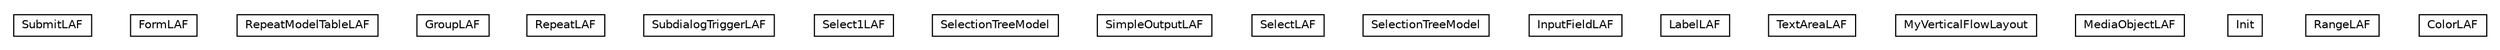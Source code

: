 #!/usr/local/bin/dot
#
# Class diagram 
# Generated by UMLGraph version R5_6-24-gf6e263 (http://www.umlgraph.org/)
#

digraph G {
	edge [fontname="Helvetica",fontsize=10,labelfontname="Helvetica",labelfontsize=10];
	node [fontname="Helvetica",fontsize=10,shape=plaintext];
	nodesep=0.25;
	ranksep=0.5;
	// org.universAAL.ui.handler.gui.swing.classic.SubmitLAF
	c8246 [label=<<table title="org.universAAL.ui.handler.gui.swing.classic.SubmitLAF" border="0" cellborder="1" cellspacing="0" cellpadding="2" port="p" href="./SubmitLAF.html">
		<tr><td><table border="0" cellspacing="0" cellpadding="1">
<tr><td align="center" balign="center"> SubmitLAF </td></tr>
		</table></td></tr>
		</table>>, URL="./SubmitLAF.html", fontname="Helvetica", fontcolor="black", fontsize=10.0];
	// org.universAAL.ui.handler.gui.swing.classic.FormLAF
	c8247 [label=<<table title="org.universAAL.ui.handler.gui.swing.classic.FormLAF" border="0" cellborder="1" cellspacing="0" cellpadding="2" port="p" href="./FormLAF.html">
		<tr><td><table border="0" cellspacing="0" cellpadding="1">
<tr><td align="center" balign="center"> FormLAF </td></tr>
		</table></td></tr>
		</table>>, URL="./FormLAF.html", fontname="Helvetica", fontcolor="black", fontsize=10.0];
	// org.universAAL.ui.handler.gui.swing.classic.RepeatModelTableLAF
	c8248 [label=<<table title="org.universAAL.ui.handler.gui.swing.classic.RepeatModelTableLAF" border="0" cellborder="1" cellspacing="0" cellpadding="2" port="p" href="./RepeatModelTableLAF.html">
		<tr><td><table border="0" cellspacing="0" cellpadding="1">
<tr><td align="center" balign="center"> RepeatModelTableLAF </td></tr>
		</table></td></tr>
		</table>>, URL="./RepeatModelTableLAF.html", fontname="Helvetica", fontcolor="black", fontsize=10.0];
	// org.universAAL.ui.handler.gui.swing.classic.GroupLAF
	c8249 [label=<<table title="org.universAAL.ui.handler.gui.swing.classic.GroupLAF" border="0" cellborder="1" cellspacing="0" cellpadding="2" port="p" href="./GroupLAF.html">
		<tr><td><table border="0" cellspacing="0" cellpadding="1">
<tr><td align="center" balign="center"> GroupLAF </td></tr>
		</table></td></tr>
		</table>>, URL="./GroupLAF.html", fontname="Helvetica", fontcolor="black", fontsize=10.0];
	// org.universAAL.ui.handler.gui.swing.classic.RepeatLAF
	c8250 [label=<<table title="org.universAAL.ui.handler.gui.swing.classic.RepeatLAF" border="0" cellborder="1" cellspacing="0" cellpadding="2" port="p" href="./RepeatLAF.html">
		<tr><td><table border="0" cellspacing="0" cellpadding="1">
<tr><td align="center" balign="center"> RepeatLAF </td></tr>
		</table></td></tr>
		</table>>, URL="./RepeatLAF.html", fontname="Helvetica", fontcolor="black", fontsize=10.0];
	// org.universAAL.ui.handler.gui.swing.classic.SubdialogTriggerLAF
	c8251 [label=<<table title="org.universAAL.ui.handler.gui.swing.classic.SubdialogTriggerLAF" border="0" cellborder="1" cellspacing="0" cellpadding="2" port="p" href="./SubdialogTriggerLAF.html">
		<tr><td><table border="0" cellspacing="0" cellpadding="1">
<tr><td align="center" balign="center"> SubdialogTriggerLAF </td></tr>
		</table></td></tr>
		</table>>, URL="./SubdialogTriggerLAF.html", fontname="Helvetica", fontcolor="black", fontsize=10.0];
	// org.universAAL.ui.handler.gui.swing.classic.Select1LAF
	c8252 [label=<<table title="org.universAAL.ui.handler.gui.swing.classic.Select1LAF" border="0" cellborder="1" cellspacing="0" cellpadding="2" port="p" href="./Select1LAF.html">
		<tr><td><table border="0" cellspacing="0" cellpadding="1">
<tr><td align="center" balign="center"> Select1LAF </td></tr>
		</table></td></tr>
		</table>>, URL="./Select1LAF.html", fontname="Helvetica", fontcolor="black", fontsize=10.0];
	// org.universAAL.ui.handler.gui.swing.classic.Select1LAF.SelectionTreeModel
	c8253 [label=<<table title="org.universAAL.ui.handler.gui.swing.classic.Select1LAF.SelectionTreeModel" border="0" cellborder="1" cellspacing="0" cellpadding="2" port="p" href="./Select1LAF.SelectionTreeModel.html">
		<tr><td><table border="0" cellspacing="0" cellpadding="1">
<tr><td align="center" balign="center"> SelectionTreeModel </td></tr>
		</table></td></tr>
		</table>>, URL="./Select1LAF.SelectionTreeModel.html", fontname="Helvetica", fontcolor="black", fontsize=10.0];
	// org.universAAL.ui.handler.gui.swing.classic.SimpleOutputLAF
	c8254 [label=<<table title="org.universAAL.ui.handler.gui.swing.classic.SimpleOutputLAF" border="0" cellborder="1" cellspacing="0" cellpadding="2" port="p" href="./SimpleOutputLAF.html">
		<tr><td><table border="0" cellspacing="0" cellpadding="1">
<tr><td align="center" balign="center"> SimpleOutputLAF </td></tr>
		</table></td></tr>
		</table>>, URL="./SimpleOutputLAF.html", fontname="Helvetica", fontcolor="black", fontsize=10.0];
	// org.universAAL.ui.handler.gui.swing.classic.SelectLAF
	c8255 [label=<<table title="org.universAAL.ui.handler.gui.swing.classic.SelectLAF" border="0" cellborder="1" cellspacing="0" cellpadding="2" port="p" href="./SelectLAF.html">
		<tr><td><table border="0" cellspacing="0" cellpadding="1">
<tr><td align="center" balign="center"> SelectLAF </td></tr>
		</table></td></tr>
		</table>>, URL="./SelectLAF.html", fontname="Helvetica", fontcolor="black", fontsize=10.0];
	// org.universAAL.ui.handler.gui.swing.classic.SelectLAF.SelectionTreeModel
	c8256 [label=<<table title="org.universAAL.ui.handler.gui.swing.classic.SelectLAF.SelectionTreeModel" border="0" cellborder="1" cellspacing="0" cellpadding="2" port="p" href="./SelectLAF.SelectionTreeModel.html">
		<tr><td><table border="0" cellspacing="0" cellpadding="1">
<tr><td align="center" balign="center"> SelectionTreeModel </td></tr>
		</table></td></tr>
		</table>>, URL="./SelectLAF.SelectionTreeModel.html", fontname="Helvetica", fontcolor="black", fontsize=10.0];
	// org.universAAL.ui.handler.gui.swing.classic.InputFieldLAF
	c8257 [label=<<table title="org.universAAL.ui.handler.gui.swing.classic.InputFieldLAF" border="0" cellborder="1" cellspacing="0" cellpadding="2" port="p" href="./InputFieldLAF.html">
		<tr><td><table border="0" cellspacing="0" cellpadding="1">
<tr><td align="center" balign="center"> InputFieldLAF </td></tr>
		</table></td></tr>
		</table>>, URL="./InputFieldLAF.html", fontname="Helvetica", fontcolor="black", fontsize=10.0];
	// org.universAAL.ui.handler.gui.swing.classic.LabelLAF
	c8258 [label=<<table title="org.universAAL.ui.handler.gui.swing.classic.LabelLAF" border="0" cellborder="1" cellspacing="0" cellpadding="2" port="p" href="./LabelLAF.html">
		<tr><td><table border="0" cellspacing="0" cellpadding="1">
<tr><td align="center" balign="center"> LabelLAF </td></tr>
		</table></td></tr>
		</table>>, URL="./LabelLAF.html", fontname="Helvetica", fontcolor="black", fontsize=10.0];
	// org.universAAL.ui.handler.gui.swing.classic.TextAreaLAF
	c8259 [label=<<table title="org.universAAL.ui.handler.gui.swing.classic.TextAreaLAF" border="0" cellborder="1" cellspacing="0" cellpadding="2" port="p" href="./TextAreaLAF.html">
		<tr><td><table border="0" cellspacing="0" cellpadding="1">
<tr><td align="center" balign="center"> TextAreaLAF </td></tr>
		</table></td></tr>
		</table>>, URL="./TextAreaLAF.html", fontname="Helvetica", fontcolor="black", fontsize=10.0];
	// org.universAAL.ui.handler.gui.swing.classic.MyVerticalFlowLayout
	c8260 [label=<<table title="org.universAAL.ui.handler.gui.swing.classic.MyVerticalFlowLayout" border="0" cellborder="1" cellspacing="0" cellpadding="2" port="p" href="./MyVerticalFlowLayout.html">
		<tr><td><table border="0" cellspacing="0" cellpadding="1">
<tr><td align="center" balign="center"> MyVerticalFlowLayout </td></tr>
		</table></td></tr>
		</table>>, URL="./MyVerticalFlowLayout.html", fontname="Helvetica", fontcolor="black", fontsize=10.0];
	// org.universAAL.ui.handler.gui.swing.classic.MediaObjectLAF
	c8261 [label=<<table title="org.universAAL.ui.handler.gui.swing.classic.MediaObjectLAF" border="0" cellborder="1" cellspacing="0" cellpadding="2" port="p" href="./MediaObjectLAF.html">
		<tr><td><table border="0" cellspacing="0" cellpadding="1">
<tr><td align="center" balign="center"> MediaObjectLAF </td></tr>
		</table></td></tr>
		</table>>, URL="./MediaObjectLAF.html", fontname="Helvetica", fontcolor="black", fontsize=10.0];
	// org.universAAL.ui.handler.gui.swing.classic.Init
	c8262 [label=<<table title="org.universAAL.ui.handler.gui.swing.classic.Init" border="0" cellborder="1" cellspacing="0" cellpadding="2" port="p" href="./Init.html">
		<tr><td><table border="0" cellspacing="0" cellpadding="1">
<tr><td align="center" balign="center"> Init </td></tr>
		</table></td></tr>
		</table>>, URL="./Init.html", fontname="Helvetica", fontcolor="black", fontsize=10.0];
	// org.universAAL.ui.handler.gui.swing.classic.RangeLAF
	c8263 [label=<<table title="org.universAAL.ui.handler.gui.swing.classic.RangeLAF" border="0" cellborder="1" cellspacing="0" cellpadding="2" port="p" href="./RangeLAF.html">
		<tr><td><table border="0" cellspacing="0" cellpadding="1">
<tr><td align="center" balign="center"> RangeLAF </td></tr>
		</table></td></tr>
		</table>>, URL="./RangeLAF.html", fontname="Helvetica", fontcolor="black", fontsize=10.0];
	// org.universAAL.ui.handler.gui.swing.classic.ColorLAF
	c8264 [label=<<table title="org.universAAL.ui.handler.gui.swing.classic.ColorLAF" border="0" cellborder="1" cellspacing="0" cellpadding="2" port="p" href="./ColorLAF.html">
		<tr><td><table border="0" cellspacing="0" cellpadding="1">
<tr><td align="center" balign="center"> ColorLAF </td></tr>
		</table></td></tr>
		</table>>, URL="./ColorLAF.html", fontname="Helvetica", fontcolor="black", fontsize=10.0];
}

